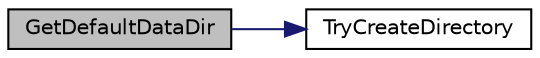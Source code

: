 digraph "GetDefaultDataDir"
{
  edge [fontname="Helvetica",fontsize="10",labelfontname="Helvetica",labelfontsize="10"];
  node [fontname="Helvetica",fontsize="10",shape=record];
  rankdir="LR";
  Node276 [label="GetDefaultDataDir",height=0.2,width=0.4,color="black", fillcolor="grey75", style="filled", fontcolor="black"];
  Node276 -> Node277 [color="midnightblue",fontsize="10",style="solid",fontname="Helvetica"];
  Node277 [label="TryCreateDirectory",height=0.2,width=0.4,color="black", fillcolor="white", style="filled",URL="$util_8cpp.html#a4458ca67cacd593b21c8e1386d192064",tooltip="Ignores exceptions thrown by Boost&#39;s create_directory if the requested directory exists. "];
}
